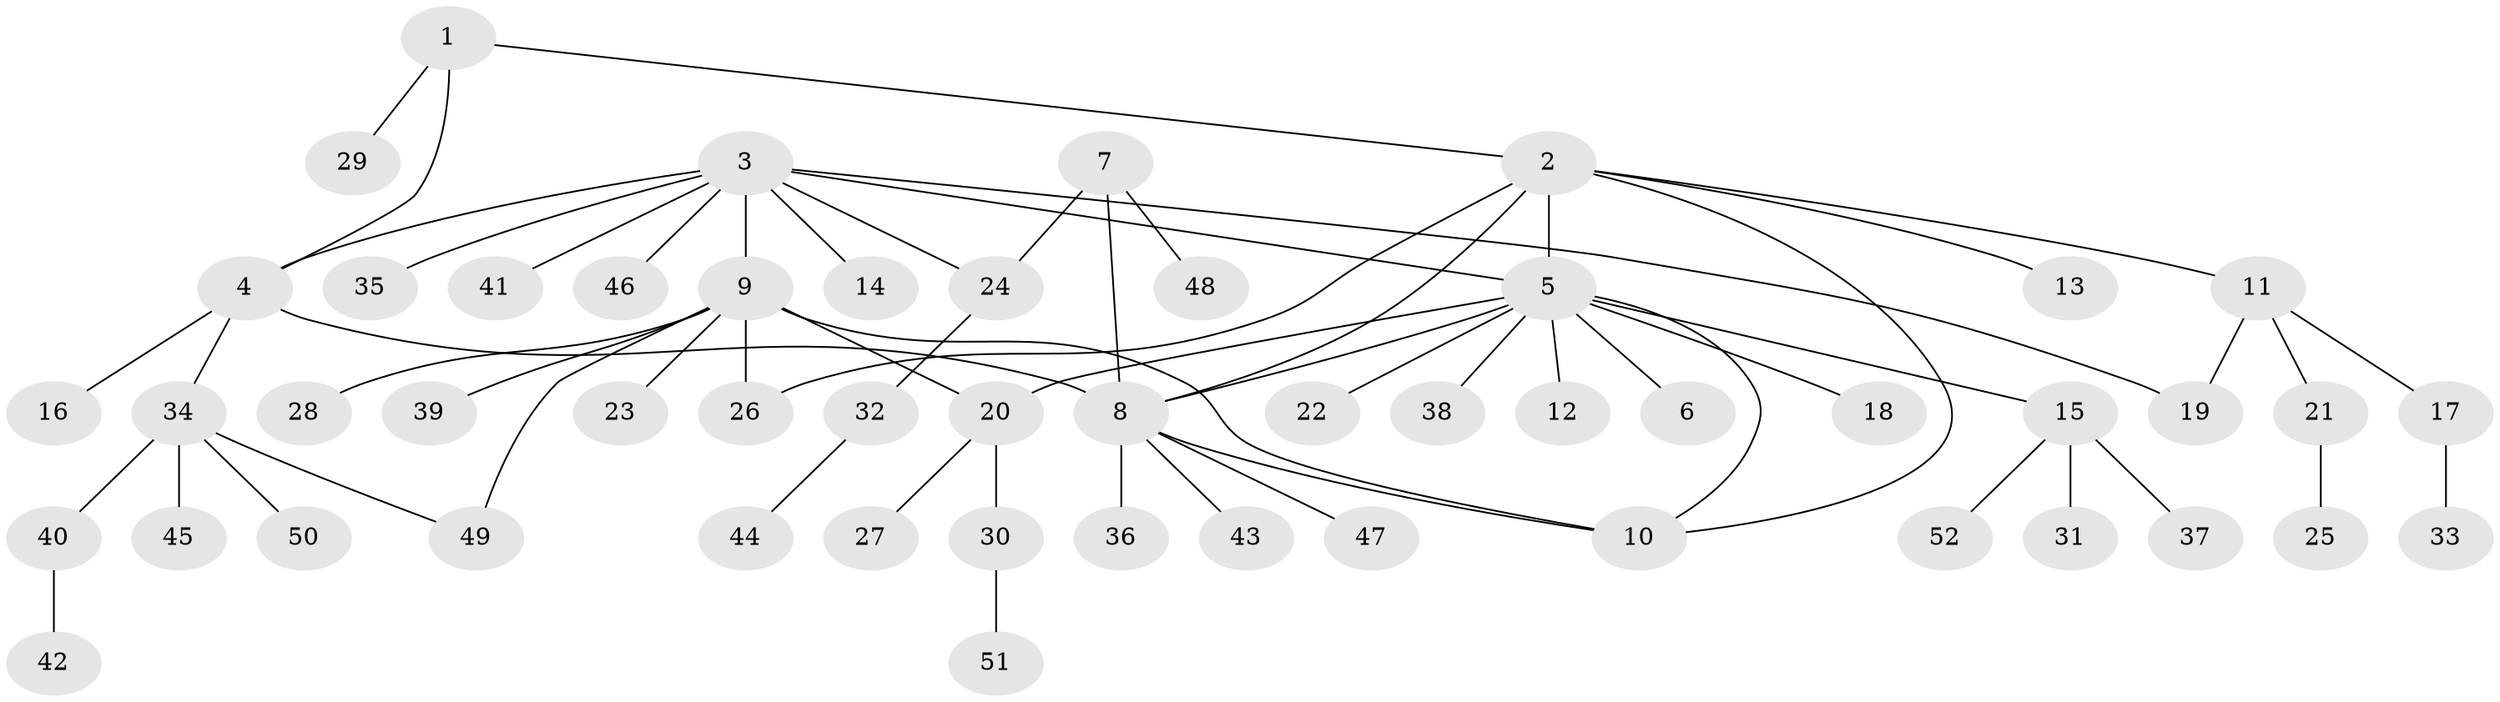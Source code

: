 // Generated by graph-tools (version 1.1) at 2025/50/03/09/25 03:50:40]
// undirected, 52 vertices, 62 edges
graph export_dot {
graph [start="1"]
  node [color=gray90,style=filled];
  1;
  2;
  3;
  4;
  5;
  6;
  7;
  8;
  9;
  10;
  11;
  12;
  13;
  14;
  15;
  16;
  17;
  18;
  19;
  20;
  21;
  22;
  23;
  24;
  25;
  26;
  27;
  28;
  29;
  30;
  31;
  32;
  33;
  34;
  35;
  36;
  37;
  38;
  39;
  40;
  41;
  42;
  43;
  44;
  45;
  46;
  47;
  48;
  49;
  50;
  51;
  52;
  1 -- 2;
  1 -- 4;
  1 -- 29;
  2 -- 5;
  2 -- 8;
  2 -- 10;
  2 -- 11;
  2 -- 13;
  2 -- 26;
  3 -- 4;
  3 -- 5;
  3 -- 9;
  3 -- 14;
  3 -- 19;
  3 -- 24;
  3 -- 35;
  3 -- 41;
  3 -- 46;
  4 -- 8;
  4 -- 16;
  4 -- 34;
  5 -- 6;
  5 -- 8;
  5 -- 10;
  5 -- 12;
  5 -- 15;
  5 -- 18;
  5 -- 20;
  5 -- 22;
  5 -- 38;
  7 -- 8;
  7 -- 24;
  7 -- 48;
  8 -- 10;
  8 -- 36;
  8 -- 43;
  8 -- 47;
  9 -- 10;
  9 -- 20;
  9 -- 23;
  9 -- 26;
  9 -- 28;
  9 -- 39;
  9 -- 49;
  11 -- 17;
  11 -- 19;
  11 -- 21;
  15 -- 31;
  15 -- 37;
  15 -- 52;
  17 -- 33;
  20 -- 27;
  20 -- 30;
  21 -- 25;
  24 -- 32;
  30 -- 51;
  32 -- 44;
  34 -- 40;
  34 -- 45;
  34 -- 49;
  34 -- 50;
  40 -- 42;
}
